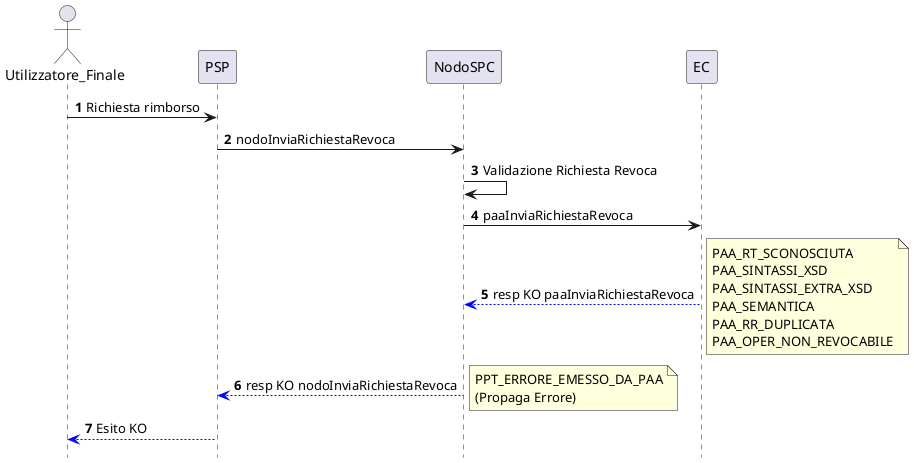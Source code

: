 @startuml
hide footbox
autonumber
actor Utilizzatore_Finale
participant PSP
participant NodoSPC
participant EC
Utilizzatore_Finale -> PSP: Richiesta rimborso
PSP -> NodoSPC: nodoInviaRichiestaRevoca
NodoSPC->NodoSPC: Validazione Richiesta Revoca
NodoSPC->EC:paaInviaRichiestaRevoca
EC-[#0000FF]->NodoSPC:resp KO paaInviaRichiestaRevoca
note right:PAA_RT_SCONOSCIUTA\nPAA_SINTASSI_XSD\nPAA_SINTASSI_EXTRA_XSD\nPAA_SEMANTICA\nPAA_RR_DUPLICATA\nPAA_OPER_NON_REVOCABILE
NodoSPC-[#0000FF]->PSP:resp KO nodoInviaRichiestaRevoca
note right: PPT_ERRORE_EMESSO_DA_PAA\n(Propaga Errore)
PSP-[#0000FF]->Utilizzatore_Finale: Esito KO